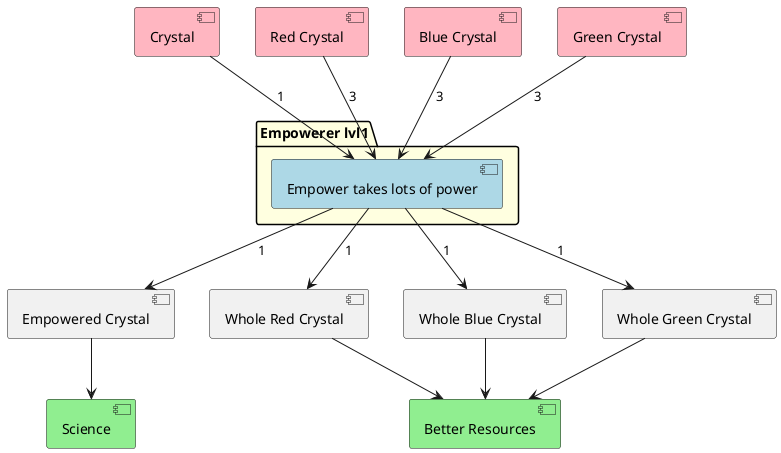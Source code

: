 @startuml

hide methods
hide fields
hide circle


[Crystal] as C #lightpink
[Red Crystal] as RC #lightpink
[Blue Crystal] as BC #lightpink
[Green Crystal] as GC #lightpink

package "Empowerer lvl1" #lightyellow {
    [Empower takes lots of power] as EMP #lightblue
}

[Empowered Crystal] as EC
[Whole Red Crystal] as ERC
[Whole Blue Crystal] as EBC
[Whole Green Crystal] as EGC

[Science] as S #lightgreen
[Better Resources] as BR #lightgreen

C --> EMP : 1
RC --> EMP : 3
BC --> EMP : 3
GC --> EMP : 3

EMP --> EC : 1
EMP --> ERC : 1
EMP --> EBC : 1
EMP --> EGC : 1

EC --> S

ERC --> BR
EBC --> BR
EGC --> BR

@enduml